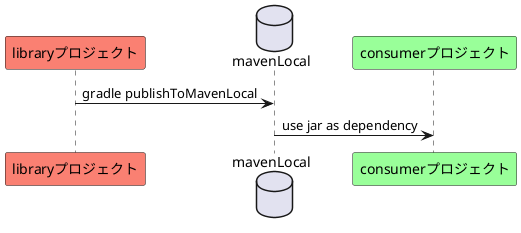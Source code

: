 @startuml diagram1
participant proj1 as "libraryプロジェクト" #Salmon
database repos as "mavenLocal"
participant proj2 as "consumerプロジェクト" #99FF99
proj1 -> repos: gradle publishToMavenLocal
repos -> proj2: use jar as dependency
@enduml
